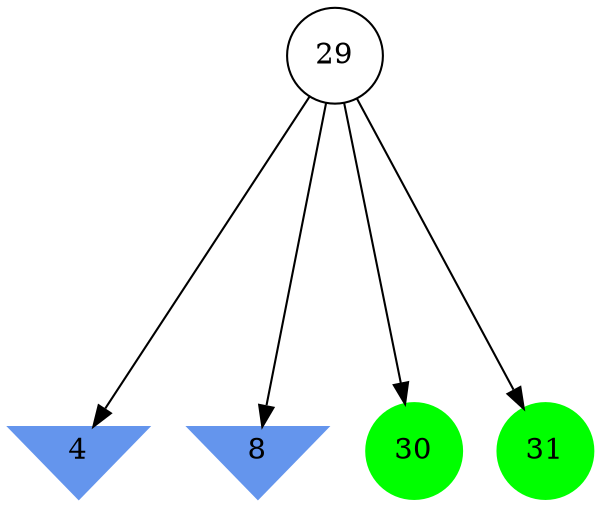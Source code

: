 digraph brain {
	ranksep=2.0;
	4 [shape=invtriangle,style=filled,color=cornflowerblue];
	8 [shape=invtriangle,style=filled,color=cornflowerblue];
	29 [shape=circle,color=black];
	30 [shape=circle,style=filled,color=green];
	31 [shape=circle,style=filled,color=green];
	29	->	4;
	29	->	31;
	29	->	30;
	29	->	8;
	{ rank=same; 4; 8; }
	{ rank=same; 29; }
	{ rank=same; 30; 31; }
}
